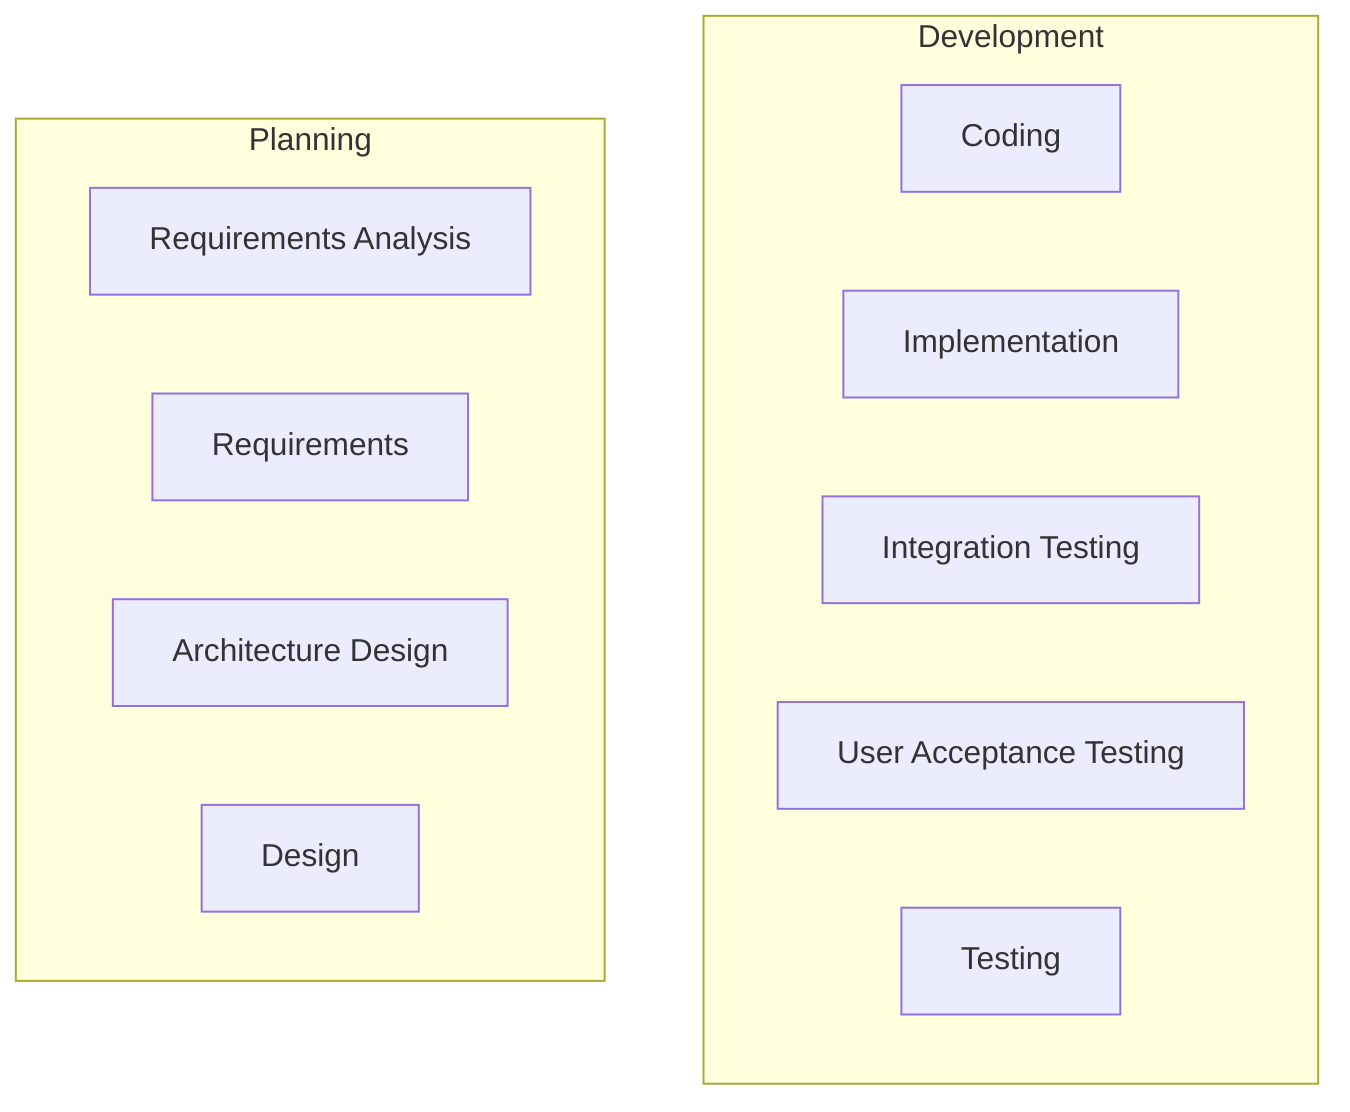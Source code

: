 flowchart TD
    A1[Requirements Analysis]
    A[Requirements]
    B1[Architecture Design]
    B[Design]
    C1[Coding]
    C[Implementation]
    D1[Integration Testing]
    D2[User Acceptance Testing]
    D[Testing]
    subgraph Development
        C
        C1
        D
        D1
        D2
    end
    subgraph Planning
        A
        A1
        B
        B1
    end